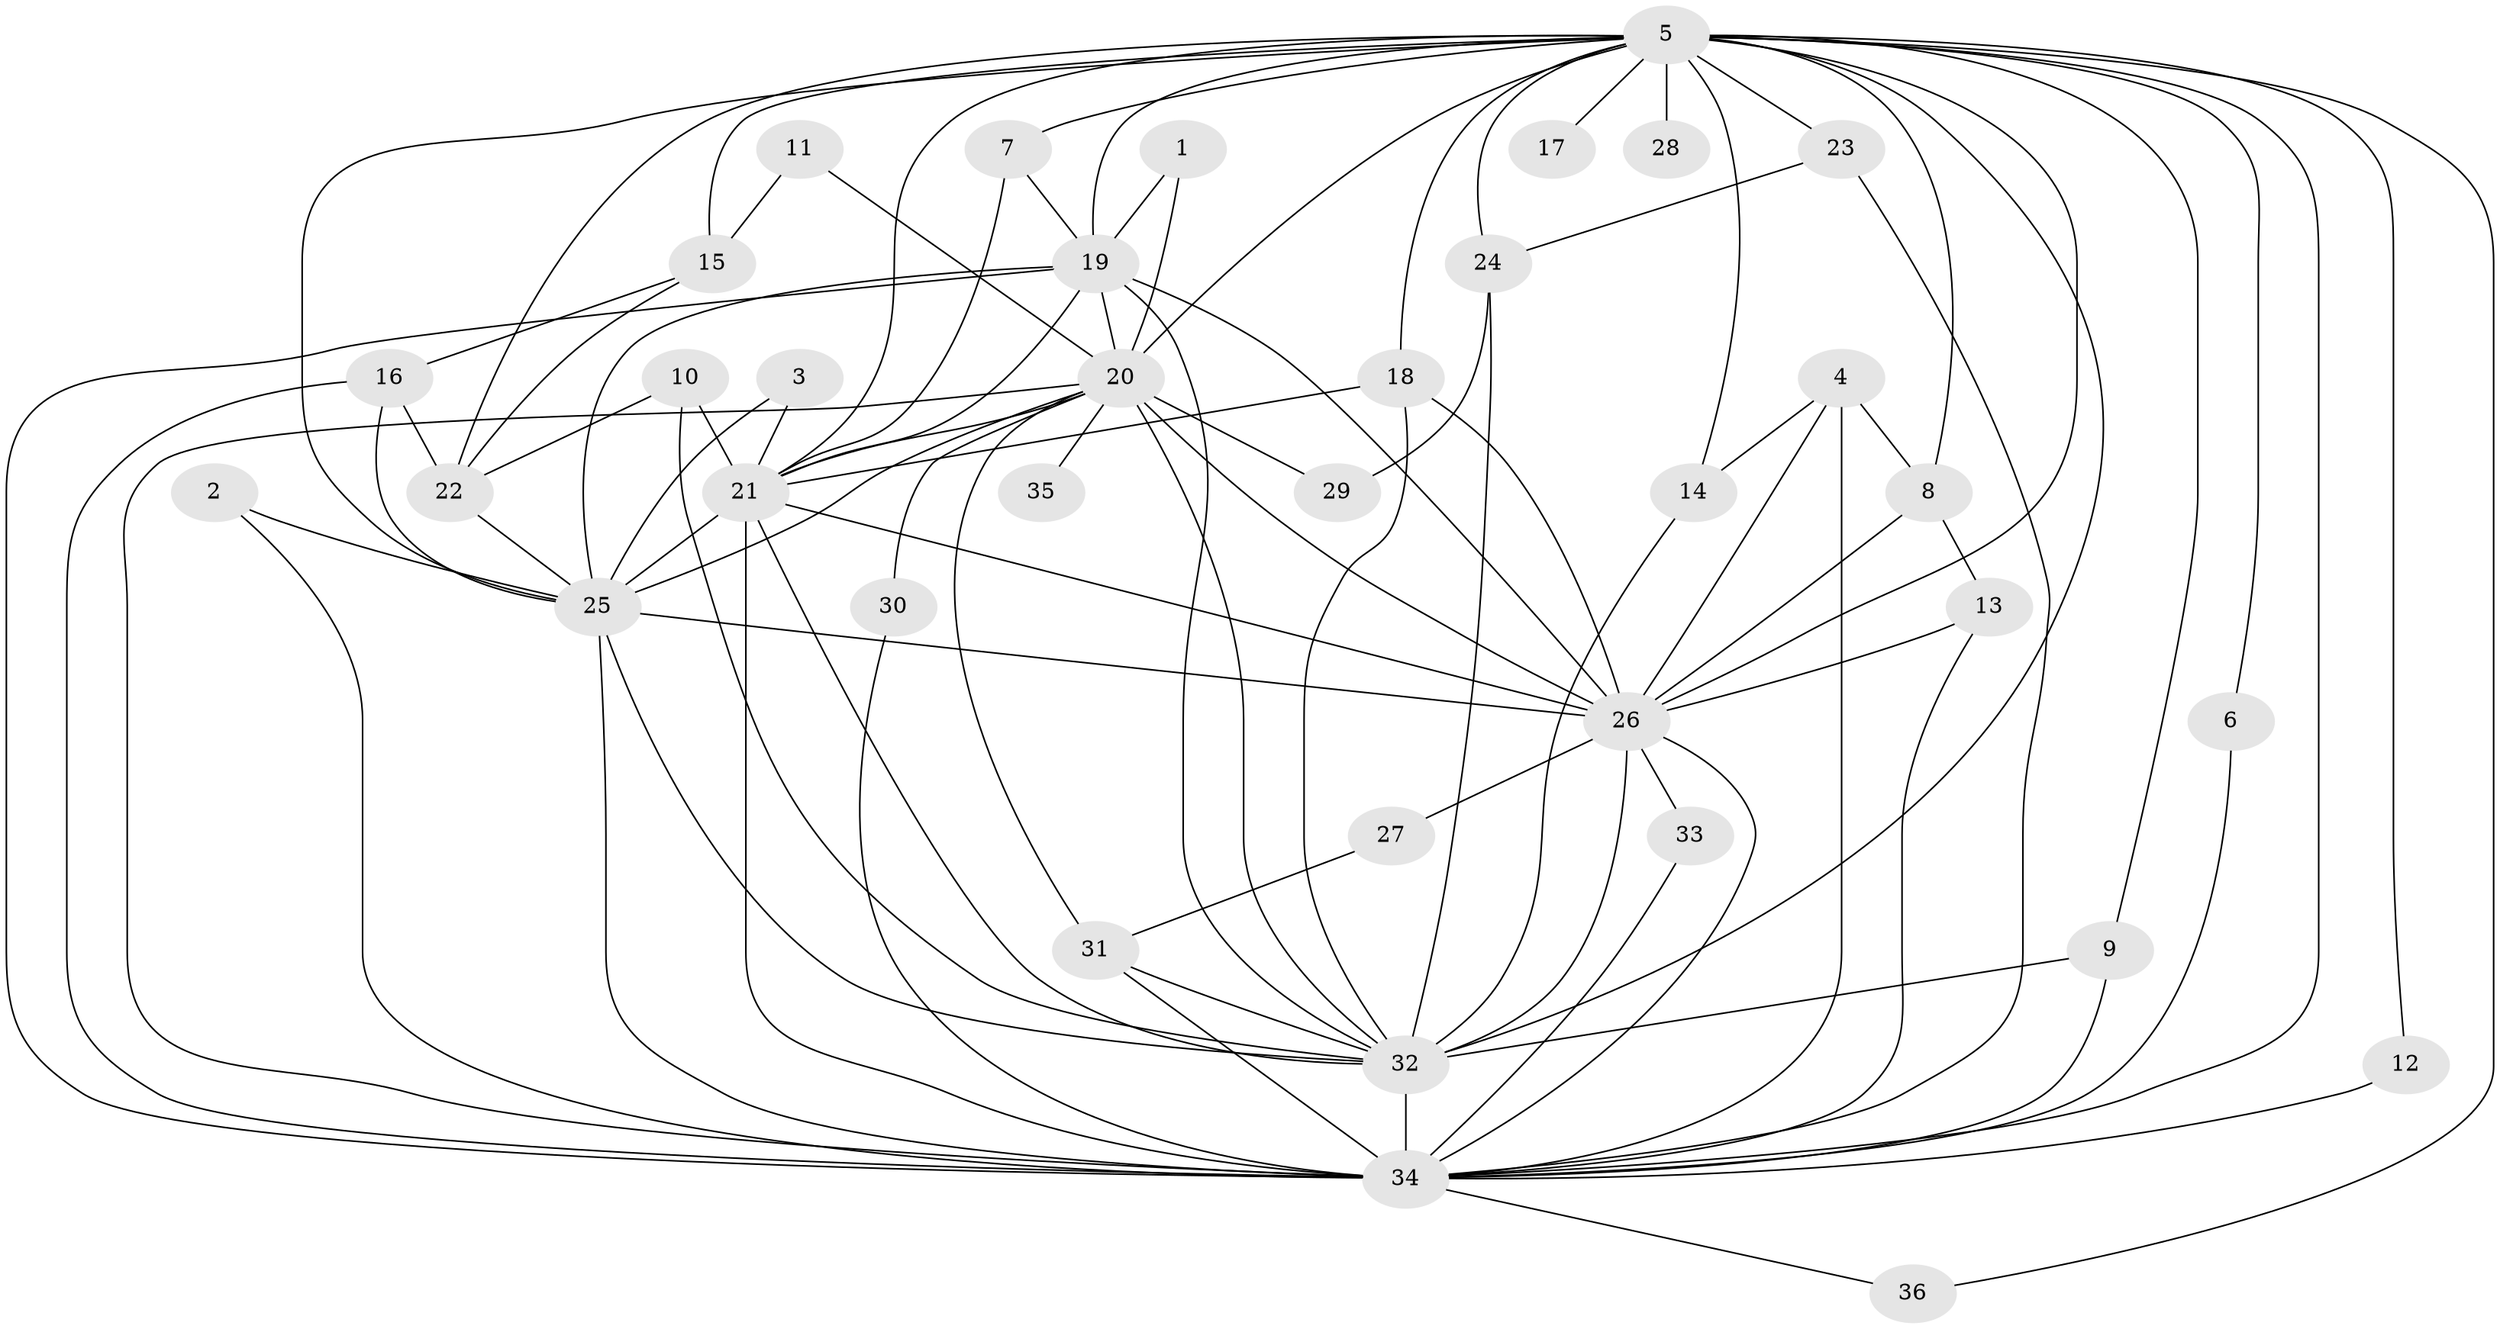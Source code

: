 // original degree distribution, {30: 0.013888888888888888, 15: 0.041666666666666664, 16: 0.027777777777777776, 20: 0.027777777777777776, 19: 0.013888888888888888, 13: 0.013888888888888888, 2: 0.5277777777777778, 4: 0.06944444444444445, 5: 0.041666666666666664, 3: 0.2222222222222222}
// Generated by graph-tools (version 1.1) at 2025/25/03/09/25 03:25:39]
// undirected, 36 vertices, 93 edges
graph export_dot {
graph [start="1"]
  node [color=gray90,style=filled];
  1;
  2;
  3;
  4;
  5;
  6;
  7;
  8;
  9;
  10;
  11;
  12;
  13;
  14;
  15;
  16;
  17;
  18;
  19;
  20;
  21;
  22;
  23;
  24;
  25;
  26;
  27;
  28;
  29;
  30;
  31;
  32;
  33;
  34;
  35;
  36;
  1 -- 19 [weight=1.0];
  1 -- 20 [weight=1.0];
  2 -- 25 [weight=1.0];
  2 -- 34 [weight=1.0];
  3 -- 21 [weight=1.0];
  3 -- 25 [weight=1.0];
  4 -- 8 [weight=1.0];
  4 -- 14 [weight=1.0];
  4 -- 26 [weight=1.0];
  4 -- 34 [weight=1.0];
  5 -- 6 [weight=1.0];
  5 -- 7 [weight=1.0];
  5 -- 8 [weight=1.0];
  5 -- 9 [weight=1.0];
  5 -- 12 [weight=1.0];
  5 -- 14 [weight=1.0];
  5 -- 15 [weight=2.0];
  5 -- 17 [weight=1.0];
  5 -- 18 [weight=1.0];
  5 -- 19 [weight=2.0];
  5 -- 20 [weight=4.0];
  5 -- 21 [weight=3.0];
  5 -- 22 [weight=1.0];
  5 -- 23 [weight=2.0];
  5 -- 24 [weight=2.0];
  5 -- 25 [weight=2.0];
  5 -- 26 [weight=3.0];
  5 -- 28 [weight=1.0];
  5 -- 32 [weight=3.0];
  5 -- 34 [weight=5.0];
  5 -- 36 [weight=1.0];
  6 -- 34 [weight=1.0];
  7 -- 19 [weight=1.0];
  7 -- 21 [weight=1.0];
  8 -- 13 [weight=1.0];
  8 -- 26 [weight=1.0];
  9 -- 32 [weight=1.0];
  9 -- 34 [weight=1.0];
  10 -- 21 [weight=1.0];
  10 -- 22 [weight=1.0];
  10 -- 32 [weight=1.0];
  11 -- 15 [weight=1.0];
  11 -- 20 [weight=1.0];
  12 -- 34 [weight=1.0];
  13 -- 26 [weight=1.0];
  13 -- 34 [weight=1.0];
  14 -- 32 [weight=1.0];
  15 -- 16 [weight=1.0];
  15 -- 22 [weight=1.0];
  16 -- 22 [weight=1.0];
  16 -- 25 [weight=1.0];
  16 -- 34 [weight=1.0];
  18 -- 21 [weight=1.0];
  18 -- 26 [weight=2.0];
  18 -- 32 [weight=1.0];
  19 -- 20 [weight=1.0];
  19 -- 21 [weight=2.0];
  19 -- 25 [weight=1.0];
  19 -- 26 [weight=1.0];
  19 -- 32 [weight=1.0];
  19 -- 34 [weight=3.0];
  20 -- 21 [weight=1.0];
  20 -- 25 [weight=2.0];
  20 -- 26 [weight=2.0];
  20 -- 29 [weight=2.0];
  20 -- 30 [weight=1.0];
  20 -- 31 [weight=1.0];
  20 -- 32 [weight=1.0];
  20 -- 34 [weight=2.0];
  20 -- 35 [weight=1.0];
  21 -- 25 [weight=1.0];
  21 -- 26 [weight=3.0];
  21 -- 32 [weight=1.0];
  21 -- 34 [weight=2.0];
  22 -- 25 [weight=1.0];
  23 -- 24 [weight=1.0];
  23 -- 34 [weight=1.0];
  24 -- 29 [weight=1.0];
  24 -- 32 [weight=1.0];
  25 -- 26 [weight=1.0];
  25 -- 32 [weight=1.0];
  25 -- 34 [weight=3.0];
  26 -- 27 [weight=1.0];
  26 -- 32 [weight=1.0];
  26 -- 33 [weight=1.0];
  26 -- 34 [weight=2.0];
  27 -- 31 [weight=1.0];
  30 -- 34 [weight=1.0];
  31 -- 32 [weight=1.0];
  31 -- 34 [weight=2.0];
  32 -- 34 [weight=2.0];
  33 -- 34 [weight=1.0];
  34 -- 36 [weight=1.0];
}
